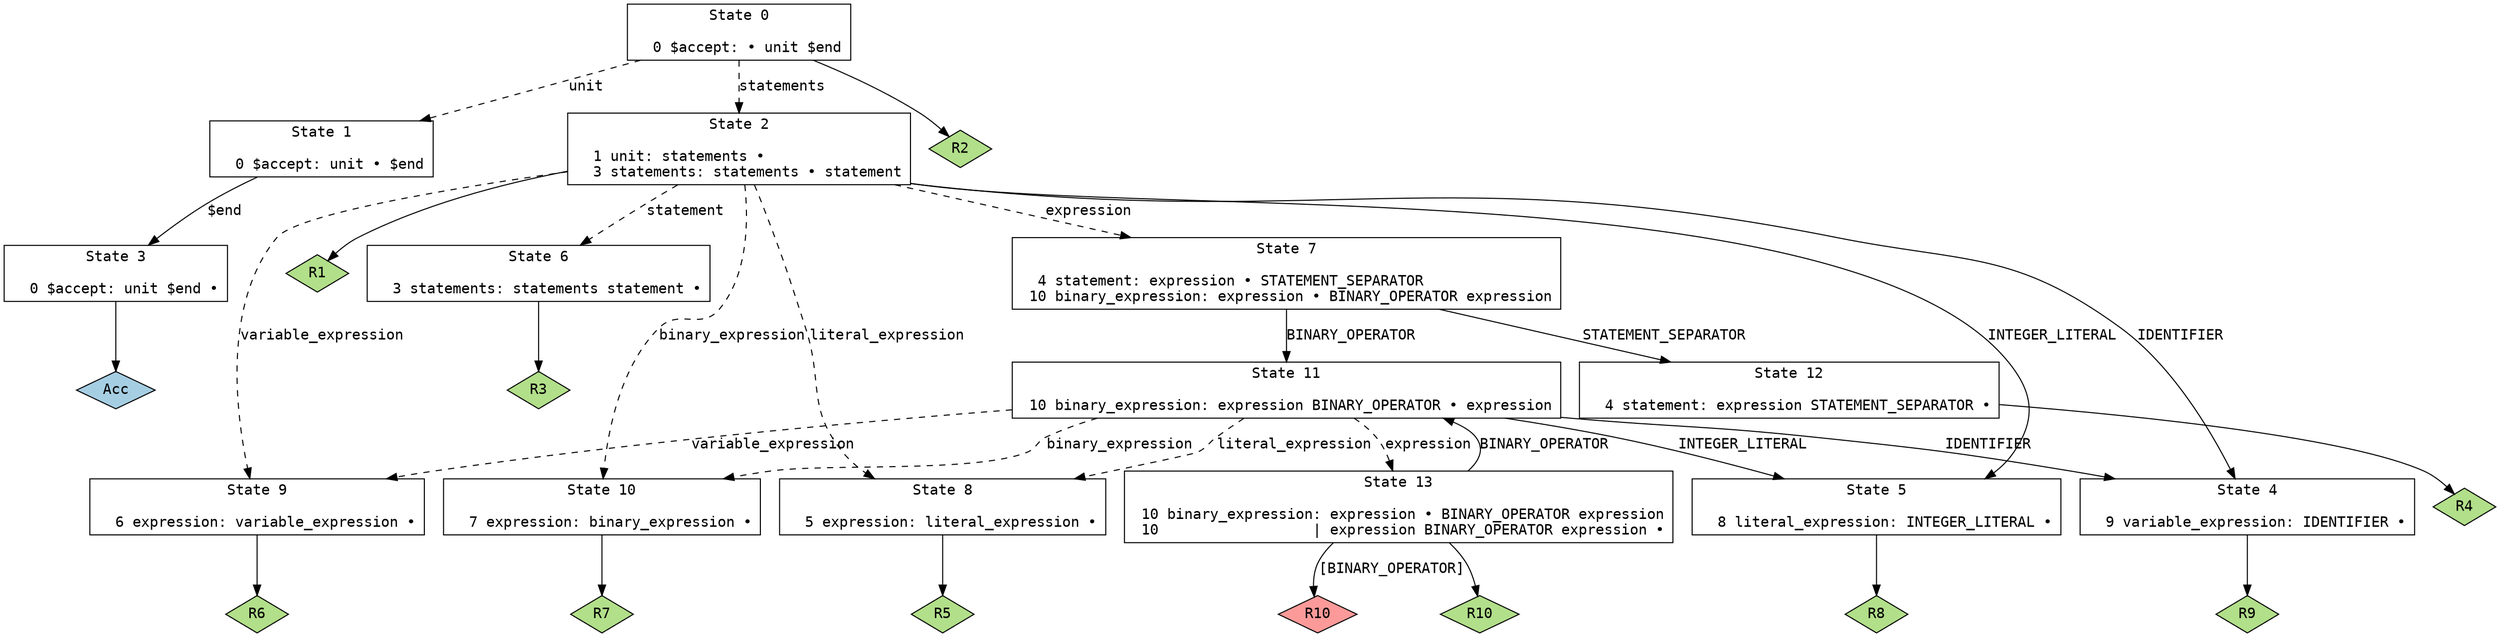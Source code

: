 // Generated by GNU Bison 3.8.1.
// Report bugs to <bug-bison@gnu.org>.
// Home page: <https://www.gnu.org/software/bison/>.

digraph "parser.yy"
{
  node [fontname = courier, shape = box, colorscheme = paired6]
  edge [fontname = courier]

  0 [label="State 0\n\l  0 $accept: • unit $end\l"]
  0 -> 1 [style=dashed label="unit"]
  0 -> 2 [style=dashed label="statements"]
  0 -> "0R2" [style=solid]
 "0R2" [label="R2", fillcolor=3, shape=diamond, style=filled]
  1 [label="State 1\n\l  0 $accept: unit • $end\l"]
  1 -> 3 [style=solid label="$end"]
  2 [label="State 2\n\l  1 unit: statements •\l  3 statements: statements • statement\l"]
  2 -> 4 [style=solid label="IDENTIFIER"]
  2 -> 5 [style=solid label="INTEGER_LITERAL"]
  2 -> 6 [style=dashed label="statement"]
  2 -> 7 [style=dashed label="expression"]
  2 -> 8 [style=dashed label="literal_expression"]
  2 -> 9 [style=dashed label="variable_expression"]
  2 -> 10 [style=dashed label="binary_expression"]
  2 -> "2R1" [style=solid]
 "2R1" [label="R1", fillcolor=3, shape=diamond, style=filled]
  3 [label="State 3\n\l  0 $accept: unit $end •\l"]
  3 -> "3R0" [style=solid]
 "3R0" [label="Acc", fillcolor=1, shape=diamond, style=filled]
  4 [label="State 4\n\l  9 variable_expression: IDENTIFIER •\l"]
  4 -> "4R9" [style=solid]
 "4R9" [label="R9", fillcolor=3, shape=diamond, style=filled]
  5 [label="State 5\n\l  8 literal_expression: INTEGER_LITERAL •\l"]
  5 -> "5R8" [style=solid]
 "5R8" [label="R8", fillcolor=3, shape=diamond, style=filled]
  6 [label="State 6\n\l  3 statements: statements statement •\l"]
  6 -> "6R3" [style=solid]
 "6R3" [label="R3", fillcolor=3, shape=diamond, style=filled]
  7 [label="State 7\n\l  4 statement: expression • STATEMENT_SEPARATOR\l 10 binary_expression: expression • BINARY_OPERATOR expression\l"]
  7 -> 11 [style=solid label="BINARY_OPERATOR"]
  7 -> 12 [style=solid label="STATEMENT_SEPARATOR"]
  8 [label="State 8\n\l  5 expression: literal_expression •\l"]
  8 -> "8R5" [style=solid]
 "8R5" [label="R5", fillcolor=3, shape=diamond, style=filled]
  9 [label="State 9\n\l  6 expression: variable_expression •\l"]
  9 -> "9R6" [style=solid]
 "9R6" [label="R6", fillcolor=3, shape=diamond, style=filled]
  10 [label="State 10\n\l  7 expression: binary_expression •\l"]
  10 -> "10R7" [style=solid]
 "10R7" [label="R7", fillcolor=3, shape=diamond, style=filled]
  11 [label="State 11\n\l 10 binary_expression: expression BINARY_OPERATOR • expression\l"]
  11 -> 4 [style=solid label="IDENTIFIER"]
  11 -> 5 [style=solid label="INTEGER_LITERAL"]
  11 -> 13 [style=dashed label="expression"]
  11 -> 8 [style=dashed label="literal_expression"]
  11 -> 9 [style=dashed label="variable_expression"]
  11 -> 10 [style=dashed label="binary_expression"]
  12 [label="State 12\n\l  4 statement: expression STATEMENT_SEPARATOR •\l"]
  12 -> "12R4" [style=solid]
 "12R4" [label="R4", fillcolor=3, shape=diamond, style=filled]
  13 [label="State 13\n\l 10 binary_expression: expression • BINARY_OPERATOR expression\l 10                  | expression BINARY_OPERATOR expression •\l"]
  13 -> 11 [style=solid label="BINARY_OPERATOR"]
  13 -> "13R10d" [label="[BINARY_OPERATOR]", style=solid]
 "13R10d" [label="R10", fillcolor=5, shape=diamond, style=filled]
  13 -> "13R10" [style=solid]
 "13R10" [label="R10", fillcolor=3, shape=diamond, style=filled]
}
